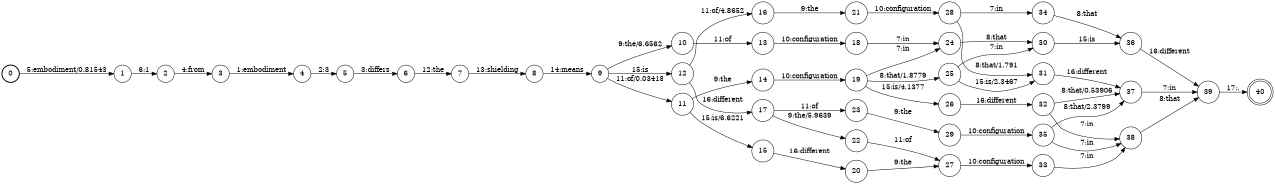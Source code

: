 digraph FST {
rankdir = LR;
size = "8.5,11";
label = "";
center = 1;
orientation = Portrait;
ranksep = "0.4";
nodesep = "0.25";
0 [label = "0", shape = circle, style = bold, fontsize = 14]
	0 -> 1 [label = "5:embodiment/0.81543", fontsize = 14];
1 [label = "1", shape = circle, style = solid, fontsize = 14]
	1 -> 2 [label = "6:1", fontsize = 14];
2 [label = "2", shape = circle, style = solid, fontsize = 14]
	2 -> 3 [label = "4:from", fontsize = 14];
3 [label = "3", shape = circle, style = solid, fontsize = 14]
	3 -> 4 [label = "1:embodiment", fontsize = 14];
4 [label = "4", shape = circle, style = solid, fontsize = 14]
	4 -> 5 [label = "2:3", fontsize = 14];
5 [label = "5", shape = circle, style = solid, fontsize = 14]
	5 -> 6 [label = "3:differs", fontsize = 14];
6 [label = "6", shape = circle, style = solid, fontsize = 14]
	6 -> 7 [label = "12:the", fontsize = 14];
7 [label = "7", shape = circle, style = solid, fontsize = 14]
	7 -> 8 [label = "13:shielding", fontsize = 14];
8 [label = "8", shape = circle, style = solid, fontsize = 14]
	8 -> 9 [label = "14:means", fontsize = 14];
9 [label = "9", shape = circle, style = solid, fontsize = 14]
	9 -> 11 [label = "11:of/0.03418", fontsize = 14];
	9 -> 10 [label = "9:the/6.6562", fontsize = 14];
	9 -> 12 [label = "15:is", fontsize = 14];
10 [label = "10", shape = circle, style = solid, fontsize = 14]
	10 -> 13 [label = "11:of", fontsize = 14];
11 [label = "11", shape = circle, style = solid, fontsize = 14]
	11 -> 14 [label = "9:the", fontsize = 14];
	11 -> 15 [label = "15:is/6.6221", fontsize = 14];
12 [label = "12", shape = circle, style = solid, fontsize = 14]
	12 -> 16 [label = "11:of/4.8652", fontsize = 14];
	12 -> 17 [label = "16:different", fontsize = 14];
13 [label = "13", shape = circle, style = solid, fontsize = 14]
	13 -> 18 [label = "10:configuration", fontsize = 14];
14 [label = "14", shape = circle, style = solid, fontsize = 14]
	14 -> 19 [label = "10:configuration", fontsize = 14];
15 [label = "15", shape = circle, style = solid, fontsize = 14]
	15 -> 20 [label = "16:different", fontsize = 14];
16 [label = "16", shape = circle, style = solid, fontsize = 14]
	16 -> 21 [label = "9:the", fontsize = 14];
17 [label = "17", shape = circle, style = solid, fontsize = 14]
	17 -> 23 [label = "11:of", fontsize = 14];
	17 -> 22 [label = "9:the/5.9639", fontsize = 14];
18 [label = "18", shape = circle, style = solid, fontsize = 14]
	18 -> 24 [label = "7:in", fontsize = 14];
19 [label = "19", shape = circle, style = solid, fontsize = 14]
	19 -> 24 [label = "7:in", fontsize = 14];
	19 -> 25 [label = "8:that/1.8779", fontsize = 14];
	19 -> 26 [label = "15:is/4.1377", fontsize = 14];
20 [label = "20", shape = circle, style = solid, fontsize = 14]
	20 -> 27 [label = "9:the", fontsize = 14];
21 [label = "21", shape = circle, style = solid, fontsize = 14]
	21 -> 28 [label = "10:configuration", fontsize = 14];
22 [label = "22", shape = circle, style = solid, fontsize = 14]
	22 -> 27 [label = "11:of", fontsize = 14];
23 [label = "23", shape = circle, style = solid, fontsize = 14]
	23 -> 29 [label = "9:the", fontsize = 14];
24 [label = "24", shape = circle, style = solid, fontsize = 14]
	24 -> 30 [label = "8:that", fontsize = 14];
25 [label = "25", shape = circle, style = solid, fontsize = 14]
	25 -> 30 [label = "7:in", fontsize = 14];
	25 -> 31 [label = "15:is/2.3467", fontsize = 14];
26 [label = "26", shape = circle, style = solid, fontsize = 14]
	26 -> 32 [label = "16:different", fontsize = 14];
27 [label = "27", shape = circle, style = solid, fontsize = 14]
	27 -> 33 [label = "10:configuration", fontsize = 14];
28 [label = "28", shape = circle, style = solid, fontsize = 14]
	28 -> 34 [label = "7:in", fontsize = 14];
	28 -> 31 [label = "8:that/1.791", fontsize = 14];
29 [label = "29", shape = circle, style = solid, fontsize = 14]
	29 -> 35 [label = "10:configuration", fontsize = 14];
30 [label = "30", shape = circle, style = solid, fontsize = 14]
	30 -> 36 [label = "15:is", fontsize = 14];
31 [label = "31", shape = circle, style = solid, fontsize = 14]
	31 -> 37 [label = "16:different", fontsize = 14];
32 [label = "32", shape = circle, style = solid, fontsize = 14]
	32 -> 38 [label = "7:in", fontsize = 14];
	32 -> 37 [label = "8:that/0.53906", fontsize = 14];
33 [label = "33", shape = circle, style = solid, fontsize = 14]
	33 -> 38 [label = "7:in", fontsize = 14];
34 [label = "34", shape = circle, style = solid, fontsize = 14]
	34 -> 36 [label = "8:that", fontsize = 14];
35 [label = "35", shape = circle, style = solid, fontsize = 14]
	35 -> 38 [label = "7:in", fontsize = 14];
	35 -> 37 [label = "8:that/2.3799", fontsize = 14];
36 [label = "36", shape = circle, style = solid, fontsize = 14]
	36 -> 39 [label = "16:different", fontsize = 14];
37 [label = "37", shape = circle, style = solid, fontsize = 14]
	37 -> 39 [label = "7:in", fontsize = 14];
38 [label = "38", shape = circle, style = solid, fontsize = 14]
	38 -> 39 [label = "8:that", fontsize = 14];
39 [label = "39", shape = circle, style = solid, fontsize = 14]
	39 -> 40 [label = "17:.", fontsize = 14];
40 [label = "40", shape = doublecircle, style = solid, fontsize = 14]
}
